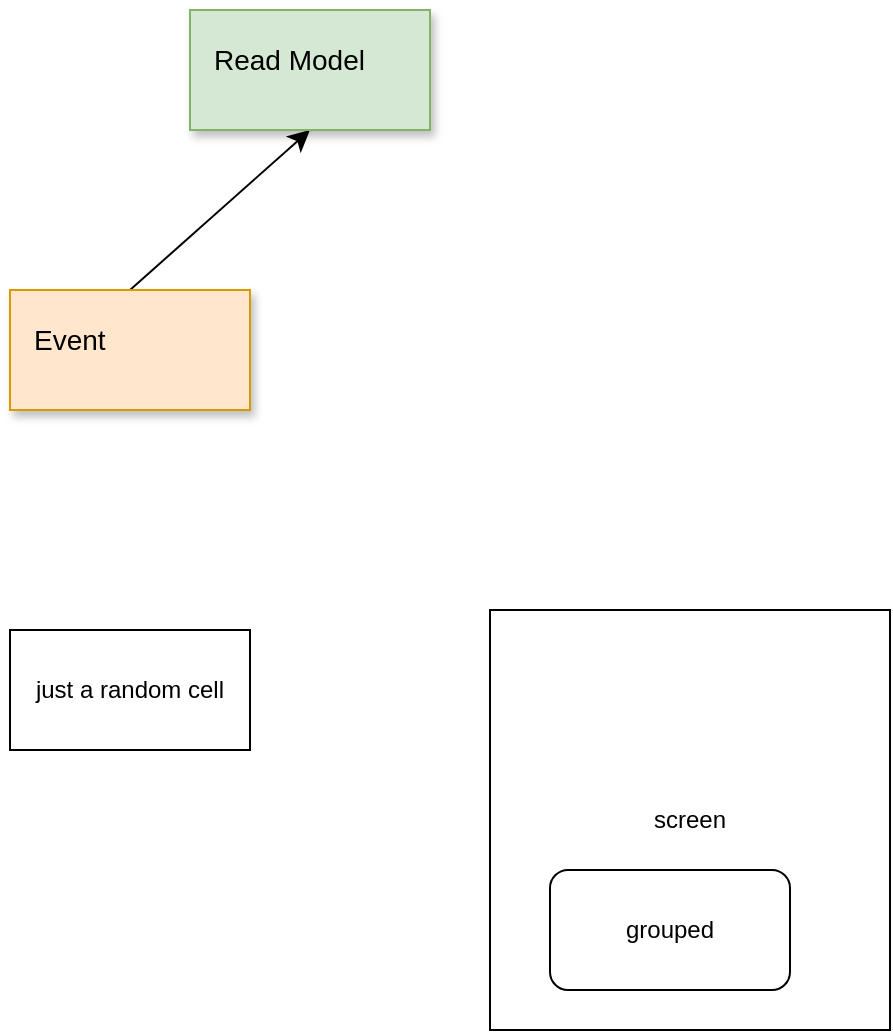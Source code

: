 <mxfile version="28.0.7">
  <diagram name="Page-1" id="U4mXPmhuHOTlO2skD766">
    <mxGraphModel dx="886" dy="1182" grid="1" gridSize="10" guides="1" tooltips="1" connect="1" arrows="1" fold="1" page="1" pageScale="1" pageWidth="850" pageHeight="1100" math="0" shadow="0">
      <root>
        <mxCell id="0" />
        <mxCell id="1" parent="0" />
        <mxCell id="xw6cY2k0nIWWp6BGNDdw-7" value="just a random cell" style="rounded=0;whiteSpace=wrap;html=1;" parent="1" vertex="1">
          <mxGeometry x="120" y="460" width="120" height="60" as="geometry" />
        </mxCell>
        <mxCell id="IFSwQ32kHKDRkPDkm8gV-3" value="" style="group" vertex="1" connectable="0" parent="1">
          <mxGeometry x="360" y="450" width="200" height="210" as="geometry" />
        </mxCell>
        <mxCell id="IFSwQ32kHKDRkPDkm8gV-1" value="screen" style="rounded=0;whiteSpace=wrap;html=1;" vertex="1" parent="IFSwQ32kHKDRkPDkm8gV-3">
          <mxGeometry width="200" height="210" as="geometry" />
        </mxCell>
        <mxCell id="IFSwQ32kHKDRkPDkm8gV-2" value="grouped" style="rounded=1;whiteSpace=wrap;html=1;" vertex="1" parent="IFSwQ32kHKDRkPDkm8gV-3">
          <mxGeometry x="30" y="130" width="120" height="60" as="geometry" />
        </mxCell>
        <mxCell id="xw6cY2k0nIWWp6BGNDdw-1" value="layer 1" parent="0" />
        <mxCell id="xw6cY2k0nIWWp6BGNDdw-5" style="edgeStyle=none;curved=1;rounded=0;orthogonalLoop=1;jettySize=auto;html=1;exitX=0.5;exitY=0;exitDx=0;exitDy=0;entryX=0.5;entryY=1;entryDx=0;entryDy=0;fontSize=12;startSize=8;endSize=8;" parent="xw6cY2k0nIWWp6BGNDdw-1" source="xw6cY2k0nIWWp6BGNDdw-3" target="xw6cY2k0nIWWp6BGNDdw-4" edge="1">
          <mxGeometry relative="1" as="geometry" />
        </mxCell>
        <object label="Event" em_entity_type="event" id="xw6cY2k0nIWWp6BGNDdw-3">
          <mxCell style="rounded=0;whiteSpace=wrap;html=1;fillColor=#ffe6cc;strokeColor=#d79b00;shadow=1;fontSize=14;verticalAlign=top;align=left;spacingLeft=10;spacingRight=10;spacingTop=10;spacingBottom=10;" parent="xw6cY2k0nIWWp6BGNDdw-1" vertex="1">
            <mxGeometry x="120" y="290" width="120" height="60" as="geometry" />
          </mxCell>
        </object>
        <object label="Read Model" em_entity_type="readmodel" id="xw6cY2k0nIWWp6BGNDdw-4">
          <mxCell style="rounded=0;whiteSpace=wrap;html=1;fillColor=#d5e8d4;strokeColor=#82b366;shadow=1;fontSize=14;spacingTop=10;spacingLeft=10;spacingBottom=10;spacingRight=10;align=left;verticalAlign=top;" parent="xw6cY2k0nIWWp6BGNDdw-1" vertex="1">
            <mxGeometry x="210" y="150" width="120" height="60" as="geometry" />
          </mxCell>
        </object>
      </root>
    </mxGraphModel>
  </diagram>
</mxfile>
